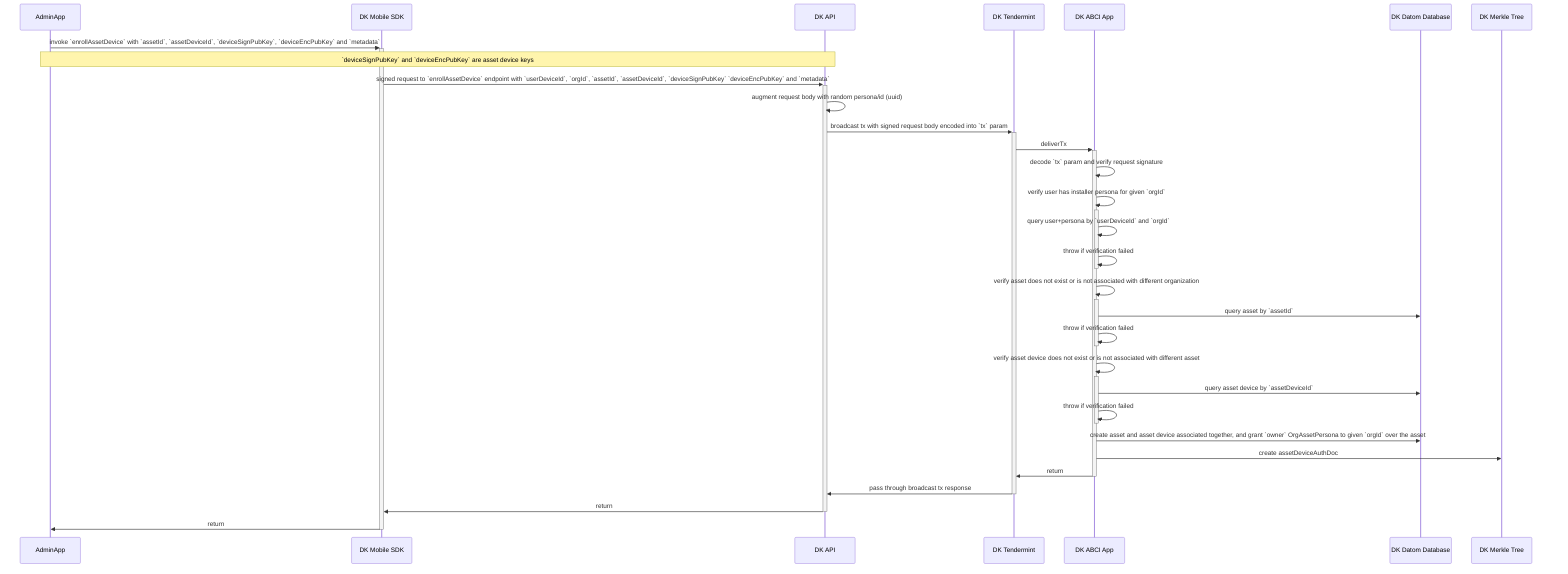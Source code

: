 sequenceDiagram

    participant A as AdminApp
    participant DKMSDK as DK Mobile SDK
    participant DKAPI as DK API
    participant DKT as DK Tendermint
    participant DKABCI as DK ABCI App
    participant DKDD as DK Datom Database
    participant DKMT as DK Merkle Tree

    A->>+DKMSDK: invoke `enrollAssetDevice` with `assetId`, `assetDeviceId`, `deviceSignPubKey`, `deviceEncPubKey` and `metadata`
    Note over A,DKAPI: `deviceSignPubKey` and `deviceEncPubKey` are asset device keys
    DKMSDK->>+DKAPI: signed request to `enrollAssetDevice` endpoint with `userDeviceId`, `orgId`, `assetId`, `assetDeviceId`, `deviceSignPubKey` `deviceEncPubKey` and `metadata`
    DKAPI->>DKAPI: augment request body with random persona/id (uuid)
    DKAPI->>+DKT: broadcast tx with signed request body encoded into `tx` param
    DKT->>+DKABCI: deliverTx

    DKABCI->>DKABCI: decode `tx` param and verify request signature
    DKABCI->>+DKABCI: verify user has installer persona for given `orgId`
    DKABCI->>DKABCI: query user+persona by `userDeviceId` and `orgId`
    DKABCI->>-DKABCI: throw if verification failed

    DKABCI->>+DKABCI: verify asset does not exist or is not associated with different organization
    DKABCI->>DKDD: query asset by `assetId`
    DKABCI->>-DKABCI: throw if verification failed

    DKABCI->>+DKABCI: verify asset device does not exist or is not associated with different asset
    DKABCI->>DKDD: query asset device by `assetDeviceId`
    DKABCI->>-DKABCI: throw if verification failed

    DKABCI->>DKDD: create asset and asset device associated together, and grant `owner` OrgAssetPersona to given `orgId` over the asset
    DKABCI->>DKMT: create assetDeviceAuthDoc
    
    DKABCI->>-DKT: return
    DKT->>-DKAPI: pass through broadcast tx response
    DKAPI->>-DKMSDK: return
    DKMSDK->>-A: return